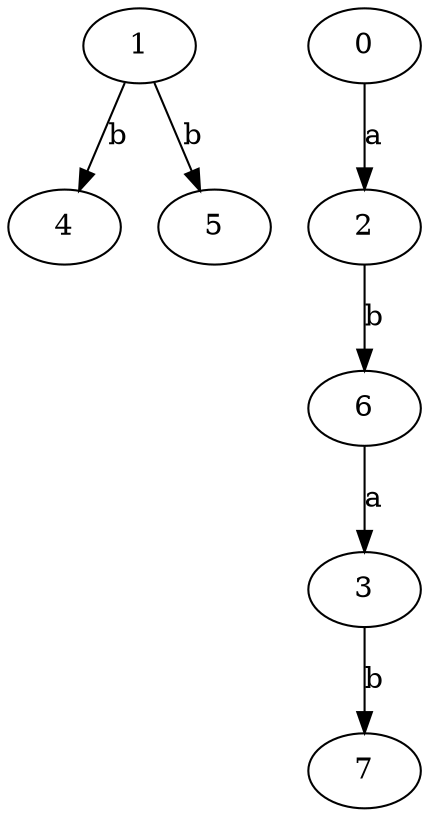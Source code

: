 strict digraph  {
1;
2;
0;
3;
4;
5;
6;
7;
1 -> 4  [label=b];
1 -> 5  [label=b];
2 -> 6  [label=b];
0 -> 2  [label=a];
3 -> 7  [label=b];
6 -> 3  [label=a];
}
